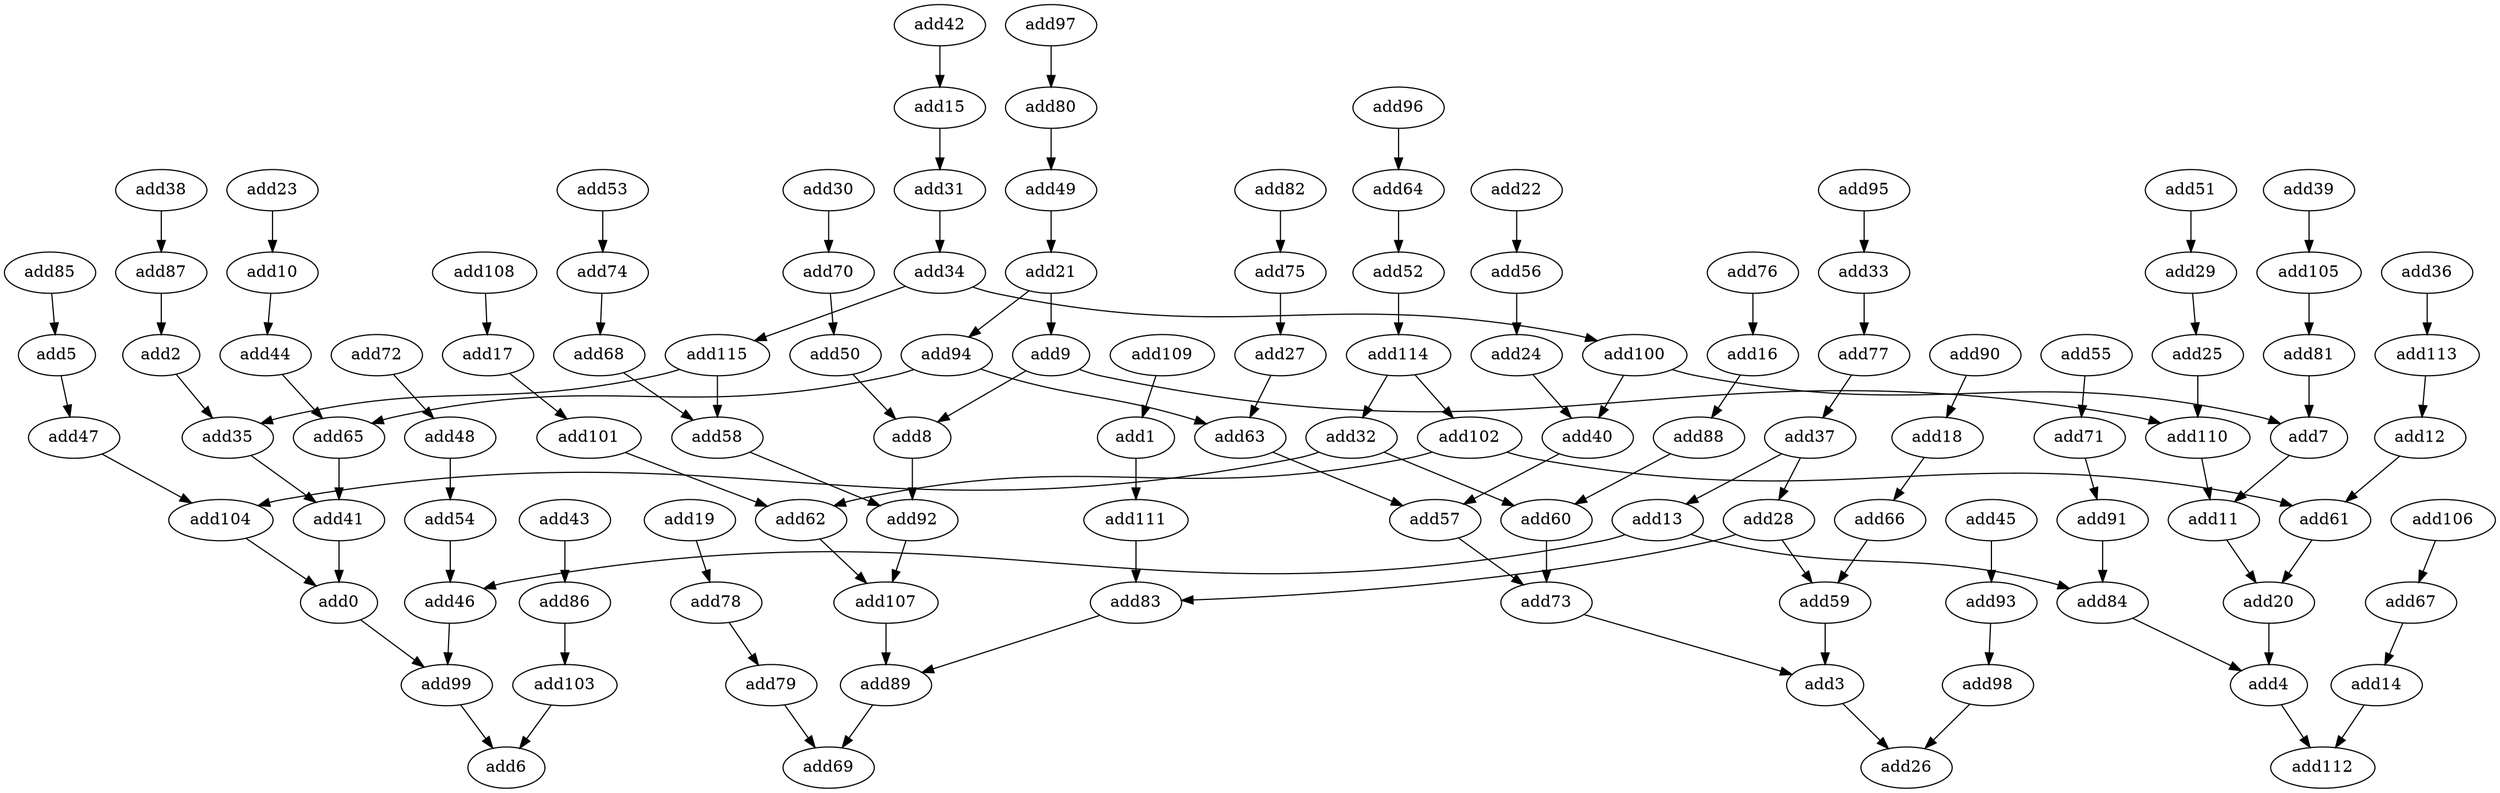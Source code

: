 strict digraph  {
add0 [opcode=add];
add99 [opcode=add];
add1 [opcode=add];
add111 [opcode=add];
add2 [opcode=add];
add35 [opcode=add];
add3 [opcode=add];
add26 [opcode=add];
add4 [opcode=add];
add112 [opcode=add];
add5 [opcode=add];
add47 [opcode=add];
add7 [opcode=add];
add11 [opcode=add];
add8 [opcode=add];
add92 [opcode=add];
add9 [opcode=add];
add110 [opcode=add];
add10 [opcode=add];
add44 [opcode=add];
add20 [opcode=add];
add12 [opcode=add];
add61 [opcode=add];
add13 [opcode=add];
add46 [opcode=add];
add84 [opcode=add];
add14 [opcode=add];
add15 [opcode=add];
add31 [opcode=add];
add16 [opcode=add];
add88 [opcode=add];
add17 [opcode=add];
add101 [opcode=add];
add18 [opcode=add];
add66 [opcode=add];
add19 [opcode=add];
add78 [opcode=add];
add21 [opcode=add];
add94 [opcode=add];
add22 [opcode=add];
add56 [opcode=add];
add23 [opcode=add];
add24 [opcode=add];
add40 [opcode=add];
add25 [opcode=add];
add27 [opcode=add];
add63 [opcode=add];
add28 [opcode=add];
add59 [opcode=add];
add83 [opcode=add];
add29 [opcode=add];
add30 [opcode=add];
add70 [opcode=add];
add34 [opcode=add];
add32 [opcode=add];
add104 [opcode=add];
add60 [opcode=add];
add33 [opcode=add];
add77 [opcode=add];
add100 [opcode=add];
add115 [opcode=add];
add41 [opcode=add];
add36 [opcode=add];
add113 [opcode=add];
add37 [opcode=add];
add38 [opcode=add];
add87 [opcode=add];
add39 [opcode=add];
add105 [opcode=add];
add57 [opcode=add];
add42 [opcode=add];
add43 [opcode=add];
add86 [opcode=add];
add65 [opcode=add];
add45 [opcode=add];
add93 [opcode=add];
add48 [opcode=add];
add54 [opcode=add];
add49 [opcode=add];
add50 [opcode=add];
add51 [opcode=add];
add52 [opcode=add];
add114 [opcode=add];
add53 [opcode=add];
add74 [opcode=add];
add55 [opcode=add];
add71 [opcode=add];
add73 [opcode=add];
add58 [opcode=add];
add62 [opcode=add];
add107 [opcode=add];
add64 [opcode=add];
add67 [opcode=add];
add68 [opcode=add];
add91 [opcode=add];
add72 [opcode=add];
add75 [opcode=add];
add76 [opcode=add];
add79 [opcode=add];
add69 [opcode=add];
add80 [opcode=add];
add81 [opcode=add];
add82 [opcode=add];
add89 [opcode=add];
add85 [opcode=add];
add103 [opcode=add];
add90 [opcode=add];
add98 [opcode=add];
add95 [opcode=add];
add96 [opcode=add];
add97 [opcode=add];
add6 [opcode=add];
add102 [opcode=add];
add106 [opcode=add];
add108 [opcode=add];
add109 [opcode=add];
add0 -> add99;
add99 -> add6;
add1 -> add111;
add111 -> add83;
add2 -> add35;
add35 -> add41;
add3 -> add26;
add4 -> add112;
add5 -> add47;
add47 -> add104;
add7 -> add11;
add11 -> add20;
add8 -> add92;
add92 -> add107;
add9 -> add110;
add9 -> add8;
add110 -> add11;
add10 -> add44;
add44 -> add65;
add20 -> add4;
add12 -> add61;
add61 -> add20;
add13 -> add46;
add13 -> add84;
add46 -> add99;
add84 -> add4;
add14 -> add112;
add15 -> add31;
add31 -> add34;
add16 -> add88;
add88 -> add60;
add17 -> add101;
add101 -> add62;
add18 -> add66;
add66 -> add59;
add19 -> add78;
add78 -> add79;
add21 -> add9;
add21 -> add94;
add94 -> add65;
add94 -> add63;
add22 -> add56;
add56 -> add24;
add23 -> add10;
add24 -> add40;
add40 -> add57;
add25 -> add110;
add27 -> add63;
add63 -> add57;
add28 -> add59;
add28 -> add83;
add59 -> add3;
add83 -> add89;
add29 -> add25;
add30 -> add70;
add70 -> add50;
add34 -> add100;
add34 -> add115;
add32 -> add104;
add32 -> add60;
add104 -> add0;
add60 -> add73;
add33 -> add77;
add77 -> add37;
add100 -> add7;
add100 -> add40;
add115 -> add35;
add115 -> add58;
add41 -> add0;
add36 -> add113;
add113 -> add12;
add37 -> add13;
add37 -> add28;
add38 -> add87;
add87 -> add2;
add39 -> add105;
add105 -> add81;
add57 -> add73;
add42 -> add15;
add43 -> add86;
add86 -> add103;
add65 -> add41;
add45 -> add93;
add93 -> add98;
add48 -> add54;
add54 -> add46;
add49 -> add21;
add50 -> add8;
add51 -> add29;
add52 -> add114;
add114 -> add102;
add114 -> add32;
add53 -> add74;
add74 -> add68;
add55 -> add71;
add71 -> add91;
add73 -> add3;
add58 -> add92;
add62 -> add107;
add107 -> add89;
add64 -> add52;
add67 -> add14;
add68 -> add58;
add91 -> add84;
add72 -> add48;
add75 -> add27;
add76 -> add16;
add79 -> add69;
add80 -> add49;
add81 -> add7;
add82 -> add75;
add89 -> add69;
add85 -> add5;
add103 -> add6;
add90 -> add18;
add98 -> add26;
add95 -> add33;
add96 -> add64;
add97 -> add80;
add102 -> add61;
add102 -> add62;
add106 -> add67;
add108 -> add17;
add109 -> add1;
}
